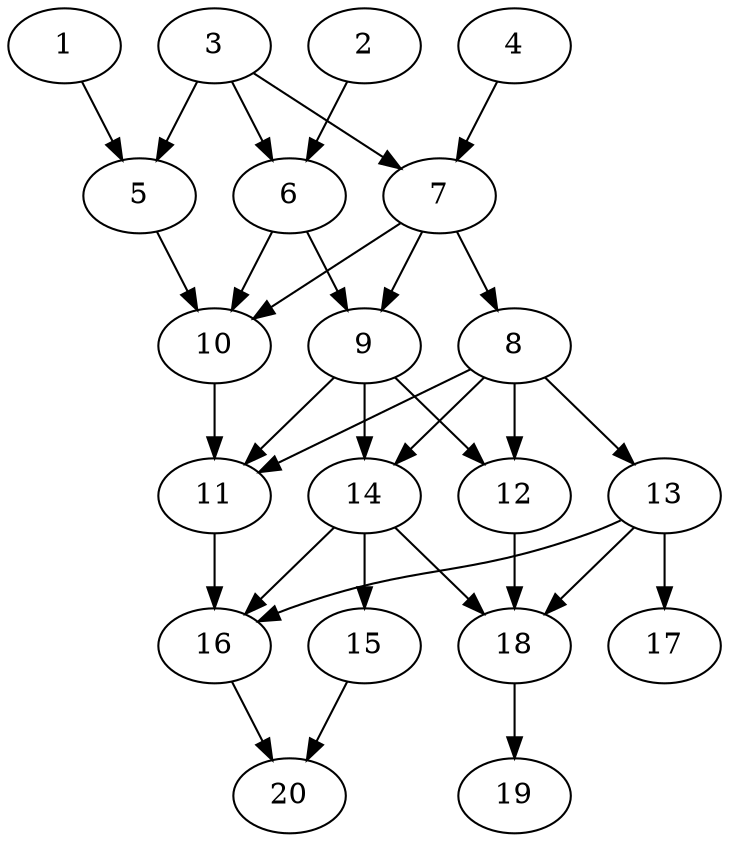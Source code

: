 // DAG automatically generated by daggen at Thu Oct  3 13:58:43 2019
// ./daggen --dot -n 20 --ccr 0.5 --fat 0.5 --regular 0.9 --density 0.7 --mindata 5242880 --maxdata 52428800 
digraph G {
  1 [size="23003136", alpha="0.02", expect_size="11501568"] 
  1 -> 5 [size ="11501568"]
  2 [size="93272064", alpha="0.15", expect_size="46636032"] 
  2 -> 6 [size ="46636032"]
  3 [size="56862720", alpha="0.11", expect_size="28431360"] 
  3 -> 5 [size ="28431360"]
  3 -> 6 [size ="28431360"]
  3 -> 7 [size ="28431360"]
  4 [size="25995264", alpha="0.10", expect_size="12997632"] 
  4 -> 7 [size ="12997632"]
  5 [size="20258816", alpha="0.06", expect_size="10129408"] 
  5 -> 10 [size ="10129408"]
  6 [size="62705664", alpha="0.04", expect_size="31352832"] 
  6 -> 9 [size ="31352832"]
  6 -> 10 [size ="31352832"]
  7 [size="93360128", alpha="0.04", expect_size="46680064"] 
  7 -> 8 [size ="46680064"]
  7 -> 9 [size ="46680064"]
  7 -> 10 [size ="46680064"]
  8 [size="81020928", alpha="0.17", expect_size="40510464"] 
  8 -> 11 [size ="40510464"]
  8 -> 12 [size ="40510464"]
  8 -> 13 [size ="40510464"]
  8 -> 14 [size ="40510464"]
  9 [size="59975680", alpha="0.07", expect_size="29987840"] 
  9 -> 11 [size ="29987840"]
  9 -> 12 [size ="29987840"]
  9 -> 14 [size ="29987840"]
  10 [size="78233600", alpha="0.19", expect_size="39116800"] 
  10 -> 11 [size ="39116800"]
  11 [size="53063680", alpha="0.00", expect_size="26531840"] 
  11 -> 16 [size ="26531840"]
  12 [size="62687232", alpha="0.08", expect_size="31343616"] 
  12 -> 18 [size ="31343616"]
  13 [size="40960000", alpha="0.17", expect_size="20480000"] 
  13 -> 16 [size ="20480000"]
  13 -> 17 [size ="20480000"]
  13 -> 18 [size ="20480000"]
  14 [size="90574848", alpha="0.03", expect_size="45287424"] 
  14 -> 15 [size ="45287424"]
  14 -> 16 [size ="45287424"]
  14 -> 18 [size ="45287424"]
  15 [size="41709568", alpha="0.06", expect_size="20854784"] 
  15 -> 20 [size ="20854784"]
  16 [size="68421632", alpha="0.15", expect_size="34210816"] 
  16 -> 20 [size ="34210816"]
  17 [size="87117824", alpha="0.03", expect_size="43558912"] 
  18 [size="11573248", alpha="0.13", expect_size="5786624"] 
  18 -> 19 [size ="5786624"]
  19 [size="93702144", alpha="0.18", expect_size="46851072"] 
  20 [size="30128128", alpha="0.16", expect_size="15064064"] 
}
